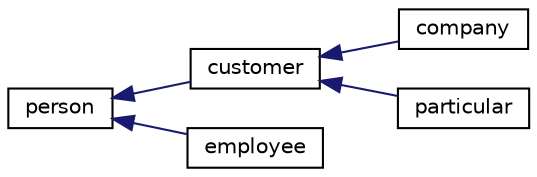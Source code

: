 digraph G
{
  edge [fontname="Helvetica",fontsize="10",labelfontname="Helvetica",labelfontsize="10"];
  node [fontname="Helvetica",fontsize="10",shape=record];
  rankdir="LR";
  Node1 [label="person",height=0.2,width=0.4,color="black", fillcolor="white", style="filled",URL="$classperson.html",tooltip="Super-Class Person."];
  Node1 -> Node2 [dir="back",color="midnightblue",fontsize="10",style="solid",fontname="Helvetica"];
  Node2 [label="customer",height=0.2,width=0.4,color="black", fillcolor="white", style="filled",URL="$classcustomer.html",tooltip="Sub-Class customer."];
  Node2 -> Node3 [dir="back",color="midnightblue",fontsize="10",style="solid",fontname="Helvetica"];
  Node3 [label="company",height=0.2,width=0.4,color="black", fillcolor="white", style="filled",URL="$classcompany.html",tooltip="Sub-Class Company."];
  Node2 -> Node4 [dir="back",color="midnightblue",fontsize="10",style="solid",fontname="Helvetica"];
  Node4 [label="particular",height=0.2,width=0.4,color="black", fillcolor="white", style="filled",URL="$classparticular.html",tooltip="Sub-Class Particular."];
  Node1 -> Node5 [dir="back",color="midnightblue",fontsize="10",style="solid",fontname="Helvetica"];
  Node5 [label="employee",height=0.2,width=0.4,color="black", fillcolor="white", style="filled",URL="$classemployee.html",tooltip="Sub-Class Employee."];
}
